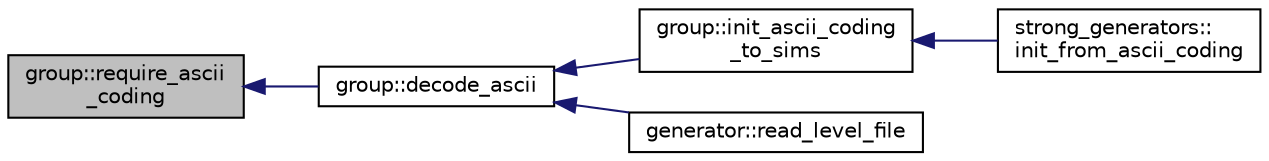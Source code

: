 digraph "group::require_ascii_coding"
{
  edge [fontname="Helvetica",fontsize="10",labelfontname="Helvetica",labelfontsize="10"];
  node [fontname="Helvetica",fontsize="10",shape=record];
  rankdir="LR";
  Node1748 [label="group::require_ascii\l_coding",height=0.2,width=0.4,color="black", fillcolor="grey75", style="filled", fontcolor="black"];
  Node1748 -> Node1749 [dir="back",color="midnightblue",fontsize="10",style="solid",fontname="Helvetica"];
  Node1749 [label="group::decode_ascii",height=0.2,width=0.4,color="black", fillcolor="white", style="filled",URL="$d1/db7/classgroup.html#aaf998199131855804b53c8fc917a187f"];
  Node1749 -> Node1750 [dir="back",color="midnightblue",fontsize="10",style="solid",fontname="Helvetica"];
  Node1750 [label="group::init_ascii_coding\l_to_sims",height=0.2,width=0.4,color="black", fillcolor="white", style="filled",URL="$d1/db7/classgroup.html#ac868c381717192f1a8f0ece1158a3cb5"];
  Node1750 -> Node1751 [dir="back",color="midnightblue",fontsize="10",style="solid",fontname="Helvetica"];
  Node1751 [label="strong_generators::\linit_from_ascii_coding",height=0.2,width=0.4,color="black", fillcolor="white", style="filled",URL="$dc/d09/classstrong__generators.html#affe2c3088c70cdb7b5b67b5d9a6b5375"];
  Node1749 -> Node1752 [dir="back",color="midnightblue",fontsize="10",style="solid",fontname="Helvetica"];
  Node1752 [label="generator::read_level_file",height=0.2,width=0.4,color="black", fillcolor="white", style="filled",URL="$d7/d73/classgenerator.html#a2f706a252cb52357a8c214972a50c994"];
}

